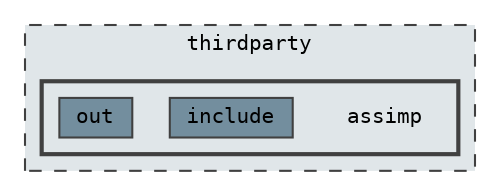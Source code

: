 digraph "C:/Users/s239074/Documents/ogl_renderer/thirdparty/assimp"
{
 // LATEX_PDF_SIZE
  bgcolor="transparent";
  edge [fontname=Terminal,fontsize=10,labelfontname=Helvetica,labelfontsize=10];
  node [fontname=Terminal,fontsize=10,shape=box,height=0.2,width=0.4];
  compound=true
  subgraph clusterdir_7f51fab15f37f4c20c90b1af38889ac7 {
    graph [ bgcolor="#e0e6e9", pencolor="grey25", label="thirdparty", fontname=Terminal,fontsize=10 style="filled,dashed", URL="dir_7f51fab15f37f4c20c90b1af38889ac7.html",tooltip=""]
  subgraph clusterdir_25a8ce109d2046e0a87a2ff54dc8884d {
    graph [ bgcolor="#e0e6e9", pencolor="grey25", label="", fontname=Terminal,fontsize=10 style="filled,bold", URL="dir_25a8ce109d2046e0a87a2ff54dc8884d.html",tooltip=""]
    dir_25a8ce109d2046e0a87a2ff54dc8884d [shape=plaintext, label="assimp"];
  dir_df004192136da9fd2f7b65198d0600c2 [label="include", fillcolor="#738e9e", color="grey25", style="filled", URL="dir_df004192136da9fd2f7b65198d0600c2.html",tooltip=""];
  dir_2f58d89872025ecd9951dad3663ddbcf [label="out", fillcolor="#738e9e", color="grey25", style="filled", URL="dir_2f58d89872025ecd9951dad3663ddbcf.html",tooltip=""];
  }
  }
}
